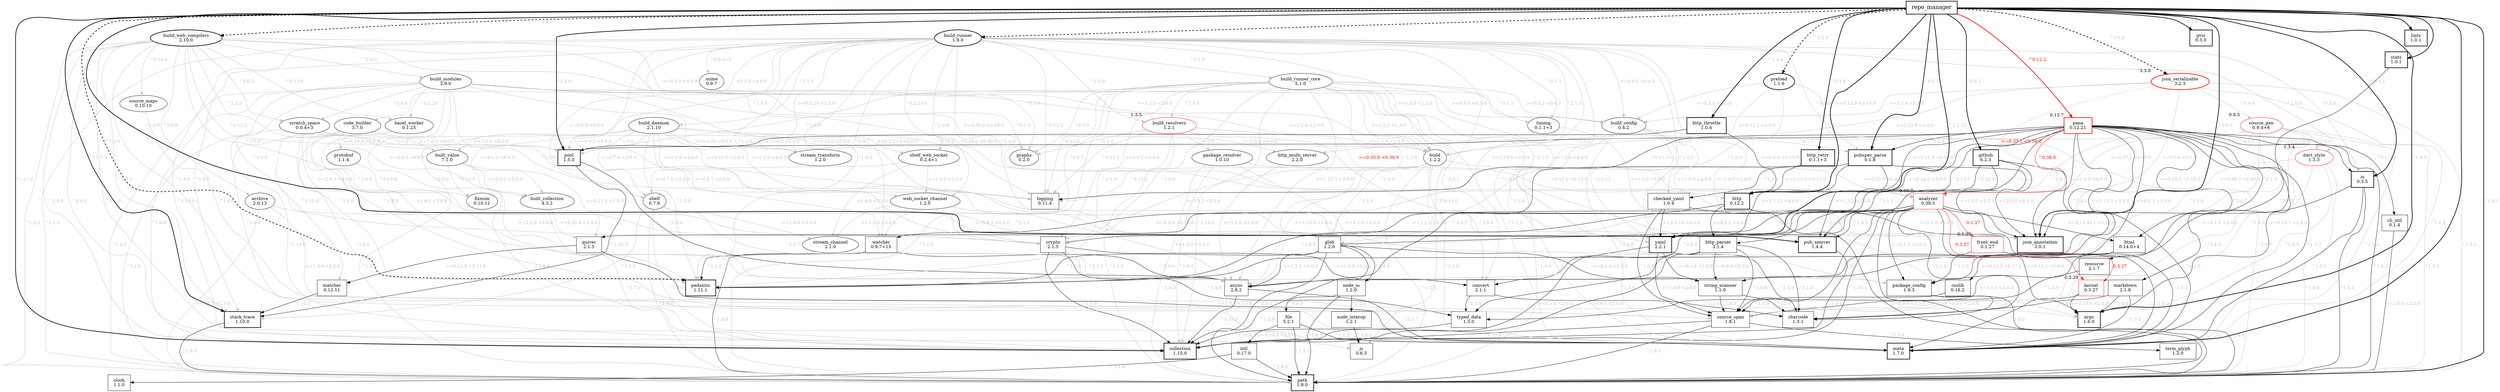 digraph pubviz {
  graph [nodesep="0.2"];
  edge [fontcolor=gray];

  analyzer [label="analyzer
0.38.5", shape=box, margin="0.25,0.15", color=red, xlabel="0.39.7"];
  analyzer -> args [label=">=0.12.1 <2.0.0"];
  analyzer -> charcode [label="^1.1.0"];
  analyzer -> collection [label="^1.10.1"];
  analyzer -> convert [label="^2.0.0"];
  analyzer -> crypto [label=">=1.1.1 <3.0.0"];
  analyzer -> front_end [label="0.1.27", fontcolor=red, color=red];
  analyzer -> glob [label="^1.0.3"];
  analyzer -> html [label=">=0.13.4+1 <0.15.0"];
  analyzer -> kernel [label="0.3.27", fontcolor=red, color=red];
  analyzer -> meta [label="^1.0.2"];
  analyzer -> package_config [label=">=0.1.5 <2.0.0"];
  analyzer -> path [label=">=0.9.0 <2.0.0"];
  analyzer -> pub_semver [label="^1.4.2"];
  analyzer -> source_span [label="^1.2.0"];
  analyzer -> watcher [label=">=0.9.6 <0.10.0"];
  analyzer -> yaml [label="^2.1.2"];

  archive [label="archive
2.0.13"];
  archive -> args [label=">=1.4.0 <2.0.0", color=gray];
  archive -> crypto [label=">=2.0.0 <3.0.0", color=gray];
  archive -> path [label=">=1.5.1 <2.0.0", color=gray];

  args [label="args
1.6.0", shape=box, margin="0.25,0.15", style=bold];

  async [label="async
2.8.2", shape=box, margin="0.25,0.15"];
  async -> collection [label="^1.15.0"];
  async -> meta [label="^1.1.7"];

  bazel_worker [label="bazel_worker
0.1.25"];
  bazel_worker -> async [label=">1.9.0 <3.0.0", color=gray];
  bazel_worker -> pedantic [label="^1.8.0", color=gray];
  bazel_worker -> protobuf [label=">=0.14.4 <2.0.0", color=gray];

  build [label="build
1.2.2"];
  build -> analyzer [label=">=0.35.0 <0.40.0", color=gray];
  build -> async [label=">=1.13.3 <3.0.0", color=gray];
  build -> convert [label="^2.0.0", color=gray];
  build -> crypto [label=">=0.9.2 <3.0.0", color=gray];
  build -> glob [label="^1.1.0", color=gray];
  build -> logging [label="^0.11.2", color=gray];
  build -> meta [label="^1.1.0", color=gray];
  build -> path [label="^1.1.0", color=gray];

  build_config [label="build_config
0.4.2"];
  build_config -> checked_yaml [label="^1.0.0", color=gray];
  build_config -> json_annotation [label=">=1.0.0 <4.0.0", color=gray];
  build_config -> meta [label="^1.1.0", color=gray];
  build_config -> path [label="^1.4.0", color=gray];
  build_config -> pubspec_parse [label="^0.1.5", color=gray];
  build_config -> yaml [label="^2.1.11", color=gray];

  build_daemon [label="build_daemon
2.1.10"];
  build_daemon -> built_collection [label=">=4.1.0 <6.0.0", color=gray];
  build_daemon -> built_value [label=">=7.0.0 <9.0.0", color=gray];
  build_daemon -> http_multi_server [label=">=2.0.0 <4.0.0", color=gray];
  build_daemon -> logging [label=">=0.11.0 <2.0.0", color=gray];
  build_daemon -> path [label="^1.6.2", color=gray];
  build_daemon -> pedantic [label="^1.0.0", color=gray];
  build_daemon -> pool [label="^1.3.6", color=gray];
  build_daemon -> shelf [label=">=0.7.4 <2.0.0", color=gray];
  build_daemon -> shelf_web_socket [label=">=0.2.2+4 <2.0.0", color=gray];
  build_daemon -> stream_transform [label=">=0.0.20 <3.0.0", color=gray];
  build_daemon -> watcher [label=">=0.9.7 <2.0.0", color=gray];
  build_daemon -> web_socket_channel [label=">=1.0.9 <3.0.0", color=gray];

  build_modules [label="build_modules
2.9.0"];
  build_modules -> analyzer [label=">0.35.0 <0.40.0", color=gray];
  build_modules -> async [label="^2.0.0", color=gray];
  build_modules -> bazel_worker [label="^0.1.20", color=gray];
  build_modules -> build [label=">=1.2.0 <2.0.0", color=gray];
  build_modules -> build_config [label=">=0.3.0 <0.5.0", color=gray];
  build_modules -> collection [label="^1.0.0", color=gray];
  build_modules -> crypto [label="^2.0.0", color=gray];
  build_modules -> glob [label="^1.0.0", color=gray];
  build_modules -> graphs [label="^0.2.0", color=gray];
  build_modules -> json_annotation [label=">=1.2.0 <4.0.0", color=gray];
  build_modules -> logging [label="^0.11.2", color=gray];
  build_modules -> meta [label="^1.1.0", color=gray];
  build_modules -> path [label="^1.4.2", color=gray];
  build_modules -> pedantic [label="^1.0.0", color=gray];
  build_modules -> scratch_space [label="^0.0.4", color=gray];

  build_resolvers [label="build_resolvers
1.2.1", color=red, xlabel="1.3.5"];
  build_resolvers -> analyzer [label=">=0.35.0 <0.39.0", color=pink, fontcolor=red];
  build_resolvers -> build [label=">=1.1.0 <1.3.0", color=gray];
  build_resolvers -> crypto [label="^2.0.0", color=gray];
  build_resolvers -> graphs [label="^0.2.0", color=gray];
  build_resolvers -> logging [label="^0.11.2", color=gray];
  build_resolvers -> package_resolver [label="^1.0.0", color=gray];
  build_resolvers -> path [label="^1.1.0", color=gray];
  build_resolvers -> yaml [label="^2.0.0", color=gray];

  build_runner [label="build_runner
1.9.0", style=bold];
  build_runner -> args [label=">=1.4.0 <2.0.0", color=gray];
  build_runner -> async [label=">=1.13.3 <3.0.0", color=gray];
  build_runner -> build [label=">=1.0.0 <1.3.0", color=gray];
  build_runner -> build_config [label=">=0.4.1 <0.4.3", color=gray];
  build_runner -> build_daemon [label="^2.1.0", color=gray];
  build_runner -> build_resolvers [label="^1.0.0", color=gray];
  build_runner -> build_runner_core [label="^5.1.0", color=gray];
  build_runner -> code_builder [label=">2.3.0 <4.0.0", color=gray];
  build_runner -> collection [label="^1.14.0", color=gray];
  build_runner -> crypto [label=">=0.9.2 <3.0.0", color=gray];
  build_runner -> dart_style [label="^1.0.0", color=gray];
  build_runner -> glob [label="^1.1.0", color=gray];
  build_runner -> graphs [label="^0.2.0", color=gray];
  build_runner -> http_multi_server [label="^2.1.0", color=gray];
  build_runner -> io [label="^0.3.0", color=gray];
  build_runner -> js [label="^0.6.1+1", color=gray];
  build_runner -> logging [label="^0.11.2", color=gray];
  build_runner -> meta [label="^1.1.0", color=gray];
  build_runner -> mime [label="^0.9.3+3", color=gray];
  build_runner -> path [label="^1.1.0", color=gray];
  build_runner -> pedantic [label="^1.0.0", color=gray];
  build_runner -> pool [label="^1.0.0", color=gray];
  build_runner -> pub_semver [label="^1.4.0", color=gray];
  build_runner -> pubspec_parse [label="^0.1.0", color=gray];
  build_runner -> shelf [label=">=0.6.5 <0.8.0", color=gray];
  build_runner -> shelf_web_socket [label="^0.2.2+4", color=gray];
  build_runner -> stack_trace [label="^1.9.0", color=gray];
  build_runner -> stream_transform [label=">=0.0.20 <2.0.0", color=gray];
  build_runner -> timing [label="^0.1.1", color=gray];
  build_runner -> watcher [label="^0.9.7", color=gray];
  build_runner -> web_socket_channel [label="^1.0.9", color=gray];
  build_runner -> yaml [label="^2.1.0", color=gray];

  build_runner_core [label="build_runner_core
5.1.0"];
  build_runner_core -> async [label=">=1.13.3 <3.0.0", color=gray];
  build_runner_core -> build [label=">=1.2.0 <1.3.0", color=gray];
  build_runner_core -> build_config [label=">=0.4.2 <0.4.3", color=gray];
  build_runner_core -> build_resolvers [label="^1.0.0", color=gray];
  build_runner_core -> collection [label="^1.14.0", color=gray];
  build_runner_core -> convert [label="^2.0.1", color=gray];
  build_runner_core -> crypto [label=">=0.9.2 <3.0.0", color=gray];
  build_runner_core -> glob [label="^1.1.0", color=gray];
  build_runner_core -> graphs [label="^0.2.0", color=gray];
  build_runner_core -> json_annotation [label=">=1.0.0 <4.0.0", color=gray];
  build_runner_core -> logging [label="^0.11.2", color=gray];
  build_runner_core -> meta [label="^1.1.0", color=gray];
  build_runner_core -> package_config [label="^1.9.0", color=gray];
  build_runner_core -> path [label="^1.1.0", color=gray];
  build_runner_core -> pedantic [label="^1.0.0", color=gray];
  build_runner_core -> pool [label="^1.0.0", color=gray];
  build_runner_core -> timing [label="^0.1.1", color=gray];
  build_runner_core -> watcher [label="^0.9.7", color=gray];
  build_runner_core -> yaml [label="^2.1.0", color=gray];

  build_web_compilers [label="build_web_compilers
2.10.0", style=bold];
  build_web_compilers -> analyzer [label=">=0.30.0 <0.40.0", color=gray];
  build_web_compilers -> archive [label="^2.0.0", color=gray];
  build_web_compilers -> bazel_worker [label="^0.1.18", color=gray];
  build_web_compilers -> build [label=">=1.2.0 <2.0.0", color=gray];
  build_web_compilers -> build_config [label=">=0.3.0 <0.5.0", color=gray];
  build_web_compilers -> build_modules [label="^2.9.0", color=gray];
  build_web_compilers -> collection [label="^1.0.0", color=gray];
  build_web_compilers -> glob [label="^1.1.0", color=gray];
  build_web_compilers -> js [label="^0.6.1", color=gray];
  build_web_compilers -> logging [label="^0.11.2", color=gray];
  build_web_compilers -> meta [label="^1.1.0", color=gray];
  build_web_compilers -> path [label="^1.4.2", color=gray];
  build_web_compilers -> pool [label="^1.3.0", color=gray];
  build_web_compilers -> scratch_space [label="^0.0.2", color=gray];
  build_web_compilers -> source_maps [label="^0.10.4", color=gray];
  build_web_compilers -> source_span [label="^1.4.0", color=gray];
  build_web_compilers -> stack_trace [label="^1.9.2", color=gray];

  built_collection [label="built_collection
4.3.2"];
  built_collection -> collection [label="^1.7.0", color=gray];
  built_collection -> quiver [label=">=0.21.0 <3.0.0", color=gray];

  built_value [label="built_value
7.1.0"];
  built_value -> built_collection [label=">=2.0.0 <5.0.0", color=gray];
  built_value -> collection [label="^1.0.0", color=gray];
  built_value -> fixnum [label="^0.10.0", color=gray];
  built_value -> quiver [label=">=0.21.0 <3.0.0", color=gray];

  charcode [label="charcode
1.3.1", shape=box, margin="0.25,0.15"];

  checked_yaml [label="checked_yaml
1.0.4", shape=box, margin="0.25,0.15"];
  checked_yaml -> json_annotation [label=">=2.2.0 <5.0.0"];
  checked_yaml -> source_span [label="^1.0.0"];
  checked_yaml -> yaml [label=">=2.1.13 <4.0.0"];

  cli_util [label="cli_util
0.1.4", shape=box, margin="0.25,0.15"];
  cli_util -> path [label=">=1.0.0 <2.0.0"];

  clock [label="clock
1.1.0", shape=box, margin="0.25,0.15"];

  code_builder [label="code_builder
3.7.0"];
  code_builder -> built_collection [label=">=3.0.0 <6.0.0", color=gray];
  code_builder -> built_value [label=">=7.0.0 <9.0.0", color=gray];
  code_builder -> collection [label="^1.14.0", color=gray];
  code_builder -> matcher [label="^0.12.0", color=gray];
  code_builder -> meta [label="^1.0.5", color=gray];

  collection [label="collection
1.15.0", shape=box, margin="0.25,0.15", style=bold];

  convert [label="convert
2.1.1", shape=box, margin="0.25,0.15"];
  convert -> charcode [label="^1.1.0"];
  convert -> typed_data [label="^1.1.0"];

  crypto [label="crypto
2.1.5", shape=box, margin="0.25,0.15"];
  crypto -> collection [label="^1.0.0"];
  crypto -> convert [label=">=1.0.0 <3.0.0"];
  crypto -> typed_data [label="^1.0.0"];

  csslib [label="csslib
0.16.2", shape=box, margin="0.25,0.15"];
  csslib -> source_span [label="^1.4.0"];

  dart_style [label="dart_style
1.3.3", color=red, xlabel="1.3.4"];
  dart_style -> analyzer [label=">=0.38.3 <0.40.0", color=gray];
  dart_style -> args [label="^1.0.0", color=gray];
  dart_style -> path [label="^1.0.0", color=gray];
  dart_style -> source_span [label="^1.4.0", color=gray];

  file [label="file
5.2.1", shape=box, margin="0.25,0.15"];
  file -> intl [label=">=0.14.0 <1.0.0"];
  file -> meta [label="^1.1.2"];
  file -> path [label="^1.5.1"];

  fixnum [label="fixnum
0.10.11"];

  front_end [label="front_end
0.1.27", shape=box, margin="0.25,0.15", color=red, xlabel="0.1.29"];
  front_end -> kernel [label="0.3.27", fontcolor=red, color=red];
  front_end -> meta [label="^1.0.2"];
  front_end -> package_config [label="^1.1.0"];

  github [label="github
6.2.3", shape=box, margin="0.25,0.15", style=bold];
  github -> http [label="^0.12.0"];
  github -> http_parser [label="^3.1.1"];
  github -> json_annotation [label=">=2.0.0 <4.0.0"];
  github -> meta [label="^1.1.0"];

  glob [label="glob
1.2.0", shape=box, margin="0.25,0.15"];
  glob -> async [label=">=1.2.0 <3.0.0"];
  glob -> collection [label="^1.1.0"];
  glob -> node_io [label="^1.0.0"];
  glob -> path [label="^1.3.0"];
  glob -> pedantic [label="^1.2.0"];
  glob -> string_scanner [label=">=0.1.0 <2.0.0"];

  graphs [label="graphs
0.2.0"];

  gviz [label="gviz
0.3.0", shape=box, margin="0.25,0.15", style=bold];

  html [label="html
0.14.0+4", shape=box, margin="0.25,0.15"];
  html -> csslib [label=">=0.13.2 <0.17.0"];
  html -> source_span [label=">=1.0.0 <2.0.0"];

  http [label="http
0.12.2", shape=box, margin="0.25,0.15", style=bold];
  http -> http_parser [label=">=0.0.1 <4.0.0"];
  http -> path [label=">=0.9.0 <2.0.0"];
  http -> pedantic [label="^1.0.0"];

  http_multi_server [label="http_multi_server
2.2.0"];
  http_multi_server -> async [label=">=1.2.0 <3.0.0", color=gray];

  http_parser [label="http_parser
3.1.4", shape=box, margin="0.25,0.15"];
  http_parser -> charcode [label="^1.1.0"];
  http_parser -> collection [label=">=0.9.1 <2.0.0"];
  http_parser -> source_span [label="^1.0.0"];
  http_parser -> string_scanner [label=">=0.0.0 <2.0.0"];
  http_parser -> typed_data [label="^1.1.0"];

  http_retry [label="http_retry
0.1.1+3", shape=box, margin="0.25,0.15", style=bold];
  http_retry -> async [label="^2.0.7"];
  http_retry -> http [label=">=0.11.0 <0.13.0"];

  http_throttle [label="http_throttle
1.0.4", shape=box, margin="0.25,0.15", style=bold];
  http_throttle -> http [label=">=0.9.0 <0.13.0"];
  http_throttle -> pool [label=">=1.0.0 <2.0.0"];

  intl [label="intl
0.17.0", shape=box, margin="0.25,0.15"];
  intl -> clock [label="^1.1.0"];
  intl -> path [label="^1.8.0"];

  io [label="io
0.3.5", shape=box, margin="0.25,0.15", style=bold];
  io -> meta [label="^1.0.2"];
  io -> path [label="^1.5.1"];
  io -> string_scanner [label=">=0.1.5 <2.0.0"];

  js [label="js
0.6.3", shape=box, margin="0.25,0.15"];

  json_annotation [label="json_annotation
3.0.1", shape=box, margin="0.25,0.15", style=bold];

  json_serializable [label="json_serializable
3.2.3", style=bold, color=red, xlabel="3.3.0"];
  json_serializable -> analyzer [label=">=0.37.1 <0.39.0", color=pink, fontcolor=red];
  json_serializable -> build [label=">=0.12.6 <2.0.0", color=gray];
  json_serializable -> build_config [label=">=0.2.6 <0.5.0", color=gray];
  json_serializable -> json_annotation [label=">=3.0.0 <3.1.0", color=gray];
  json_serializable -> meta [label="^1.1.0", color=gray];
  json_serializable -> path [label="^1.3.2", color=gray];
  json_serializable -> source_gen [label="^0.9.0", color=gray];

  kernel [label="kernel
0.3.27", shape=box, margin="0.25,0.15", color=red, xlabel="0.3.29"];
  kernel -> args [label=">=0.13.4 <2.0.0"];
  kernel -> meta [label="^1.0.0"];

  lints [label="lints
1.0.1", shape=box, margin="0.25,0.15", style=bold];

  logging [label="logging
0.11.4", shape=box, margin="0.25,0.15"];

  markdown [label="markdown
2.1.8", shape=box, margin="0.25,0.15"];
  markdown -> args [label="^1.0.0"];
  markdown -> charcode [label="^1.1.0"];
  markdown -> meta [label="^1.0.0"];

  matcher [label="matcher
0.12.11", shape=box, margin="0.25,0.15"];
  matcher -> stack_trace [label="^1.10.0"];

  meta [label="meta
1.7.0", shape=box, margin="0.25,0.15", style=bold];

  mime [label="mime
0.9.7"];

  node_interop [label="node_interop
1.2.1", shape=box, margin="0.25,0.15"];
  node_interop -> js [label="^0.6.1"];

  node_io [label="node_io
1.2.0", shape=box, margin="0.25,0.15"];
  node_io -> file [label="^5.0.0"];
  node_io -> node_interop [label="^1.2.1"];
  node_io -> path [label="^1.6.2"];

  package_config [label="package_config
1.9.3", shape=box, margin="0.25,0.15"];
  package_config -> charcode [label="^1.1.0"];
  package_config -> path [label="^1.6.4"];

  package_resolver [label="package_resolver
1.0.10"];
  package_resolver -> collection [label="^1.9.0", color=gray];
  package_resolver -> http [label=">0.11.0 <0.13.0", color=gray];
  package_resolver -> package_config [label=">=0.1.0 <2.0.0", color=gray];
  package_resolver -> path [label="^1.0.0", color=gray];

  pana [label="pana
0.12.21", shape=box, margin="0.25,0.15", style=bold, color=red, xlabel="0.13.7"];
  pana -> analyzer [label="^0.38.0", fontcolor=red, color=red];
  pana -> args [label=">=0.13.7 <2.0.0"];
  pana -> async [label=">=1.13.3 <3.0.0"];
  pana -> cli_util [label="^0.1.3"];
  pana -> html [label=">=0.13.3 <0.15.0"];
  pana -> http [label=">=0.11.3 <0.13.0"];
  pana -> io [label="^0.3.3"];
  pana -> json_annotation [label=">=2.0.0 <4.0.0"];
  pana -> logging [label="^0.11.3+1"];
  pana -> markdown [label="^2.0.2"];
  pana -> meta [label="^1.1.7"];
  pana -> package_config [label=">=0.1.5 <2.0.0"];
  pana -> path [label="^1.6.2"];
  pana -> pedantic [label="^1.4.0"];
  pana -> pool [label="^1.3.6"];
  pana -> pub_semver [label="^1.4.2"];
  pana -> pubspec_parse [label="^0.1.4"];
  pana -> quiver [label=">=0.24.0 <3.0.0"];
  pana -> resource [label="^2.1.5"];
  pana -> yaml [label="^2.1.15"];

  path [label="path
1.8.0", shape=box, margin="0.25,0.15", style=bold];

  pedantic [label="pedantic
1.11.1", shape=box, margin="0.25,0.15", style=bold];

  pool [label="pool
1.5.0", shape=box, margin="0.25,0.15", style=bold];
  pool -> async [label="^2.5.0"];
  pool -> stack_trace [label="^1.10.0"];

  preload [label="preload
1.1.6", style=bold];
  preload -> build [label=">=0.12.1 <2.0.0", color=gray];
  preload -> build_config [label=">=0.3.0 <5.0.0", color=gray];
  preload -> glob [label="^1.0.0", color=gray];
  preload -> path [label="^1.0.0", color=gray];

  protobuf [label="protobuf
1.1.4"];
  protobuf -> fixnum [label="^0.10.9", color=gray];

  pub_semver [label="pub_semver
1.4.4", shape=box, margin="0.25,0.15", style=bold];
  pub_semver -> collection [label="^1.0.0"];

  pubspec_parse [label="pubspec_parse
0.1.8", shape=box, margin="0.25,0.15", style=bold];
  pubspec_parse -> checked_yaml [label="^1.0.0"];
  pubspec_parse -> json_annotation [label=">=1.0.0 <5.0.0"];
  pubspec_parse -> pub_semver [label=">=1.3.2 <3.0.0"];
  pubspec_parse -> yaml [label=">=2.1.12 <4.0.0"];

  quiver [label="quiver
2.1.5", shape=box, margin="0.25,0.15"];
  quiver -> matcher [label=">=0.12.5 <0.13.0"];
  quiver -> meta [label=">=1.0.0 <2.0.0"];

  repo_manager [label=repo_manager, fontsize="18", style=bold, shape=box, margin="0.25,0.15"];
  repo_manager -> args [label="^1.4.3", penwidth="2"];
  repo_manager -> collection [label="^1.11.0", penwidth="2"];
  repo_manager -> github [label="^6.0.2", penwidth="2"];
  repo_manager -> gviz [label="^0.3.0", penwidth="2"];
  repo_manager -> http [label=">=0.12.0 <0.14.0", penwidth="2"];
  repo_manager -> http_retry [label="^0.1.0", penwidth="2"];
  repo_manager -> http_throttle [label="^1.0.4", penwidth="2"];
  repo_manager -> io [label="^0.3.1", penwidth="2"];
  repo_manager -> json_annotation [label="^3.0.0", penwidth="2"];
  repo_manager -> lints [label="^1.0.0", penwidth="2"];
  repo_manager -> meta [penwidth="2"];
  repo_manager -> pana [label="^0.12.2", penwidth="2", fontcolor=red, color=red];
  repo_manager -> path [label="^1.4.1", penwidth="2"];
  repo_manager -> pool [label="^1.4.0", penwidth="2"];
  repo_manager -> pub_semver [label="^1.3.0", penwidth="2"];
  repo_manager -> pubspec_parse [label="^0.1.3", penwidth="2"];
  repo_manager -> stack_trace [label="^1.7.3", penwidth="2"];
  repo_manager -> stats [label="^1.0.0", penwidth="2"];
  repo_manager -> yaml [label="^2.1.12", penwidth="2"];
  repo_manager -> build_runner [label="^1.0.0", penwidth="2", style=dashed];
  repo_manager -> build_web_compilers [label="^2.0.0", penwidth="2", style=dashed];
  repo_manager -> json_serializable [label="^3.0.0", penwidth="2", style=dashed];
  repo_manager -> pedantic [label="^1.2.0", penwidth="2", style=dashed];
  repo_manager -> preload [label="^1.0.0", penwidth="2", style=dashed];

  resource [label="resource
2.1.7", shape=box, margin="0.25,0.15"];
  resource -> typed_data [label="^1.0.0"];

  scratch_space [label="scratch_space
0.0.4+3"];
  scratch_space -> build [label=">=0.10.0 <2.0.0", color=gray];
  scratch_space -> crypto [label=">=2.0.3 <4.0.0", color=gray];
  scratch_space -> path [label="^1.1.0", color=gray];
  scratch_space -> pedantic [label="^1.0.0", color=gray];
  scratch_space -> pool [label="^1.0.0", color=gray];

  shelf [label="shelf
0.7.9"];
  shelf -> async [label="^2.0.7", color=gray];
  shelf -> collection [label="^1.5.0", color=gray];
  shelf -> http_parser [label="^3.1.0", color=gray];
  shelf -> path [label="^1.0.0", color=gray];
  shelf -> stack_trace [label="^1.0.0", color=gray];
  shelf -> stream_channel [label=">=1.0.0 <3.0.0", color=gray];

  shelf_web_socket [label="shelf_web_socket
0.2.4+1"];
  shelf_web_socket -> shelf [label=">=0.7.0 <2.0.0", color=gray];
  shelf_web_socket -> stream_channel [label=">1.4.0 <3.0.0", color=gray];
  shelf_web_socket -> web_socket_channel [label=">=1.0.0 <3.0.0", color=gray];

  source_gen [label="source_gen
0.9.4+6", color=red, xlabel="0.9.5"];
  source_gen -> analyzer [label=">=0.37.1 <0.40.0", color=gray];
  source_gen -> async [label="^2.0.7", color=gray];
  source_gen -> build [label="^1.0.0", color=gray];
  source_gen -> dart_style [label="^1.0.0", color=gray];
  source_gen -> glob [label="^1.1.0", color=gray];
  source_gen -> meta [label="^1.1.0", color=gray];
  source_gen -> path [label="^1.3.2", color=gray];
  source_gen -> pedantic [label="^1.0.0", color=gray];
  source_gen -> source_span [label="^1.4.0", color=gray];

  source_maps [label="source_maps
0.10.10"];
  source_maps -> source_span [label="^1.8.0", color=gray];

  source_span [label="source_span
1.8.1", shape=box, margin="0.25,0.15"];
  source_span -> collection [label="^1.15.0"];
  source_span -> path [label="^1.8.0"];
  source_span -> term_glyph [label="^1.2.0"];

  stack_trace [label="stack_trace
1.10.0", shape=box, margin="0.25,0.15", style=bold];
  stack_trace -> path [label="^1.8.0"];

  stats [label="stats
1.0.1", shape=box, margin="0.25,0.15", style=bold];
  stats -> json_annotation [label=">=3.0.0 <5.0.0"];

  stream_channel [label="stream_channel
2.1.0"];
  stream_channel -> async [label="^2.5.0", color=gray];

  stream_transform [label="stream_transform
1.2.0"];

  string_scanner [label="string_scanner
1.1.0", shape=box, margin="0.25,0.15"];
  string_scanner -> charcode [label="^1.2.0"];
  string_scanner -> source_span [label="^1.8.0"];

  term_glyph [label="term_glyph
1.2.0", shape=box, margin="0.25,0.15"];

  timing [label="timing
0.1.1+3"];
  timing -> json_annotation [label=">=1.0.0 <5.0.0", color=gray];

  typed_data [label="typed_data
1.3.0", shape=box, margin="0.25,0.15"];
  typed_data -> collection [label="^1.15.0"];

  watcher [label="watcher
0.9.7+15", shape=box, margin="0.25,0.15"];
  watcher -> async [label="^2.0.0"];
  watcher -> path [label="^1.0.0"];
  watcher -> pedantic [label="^1.1.0"];

  web_socket_channel [label="web_socket_channel
1.2.0"];
  web_socket_channel -> async [label=">=1.3.0 <3.0.0", color=gray];
  web_socket_channel -> crypto [label=">=0.9.2 <4.0.0", color=gray];
  web_socket_channel -> stream_channel [label=">=1.2.0 <3.0.0", color=gray];

  yaml [label="yaml
2.2.1", shape=box, margin="0.25,0.15", style=bold];
  yaml -> charcode [label="^1.1.0"];
  yaml -> collection [label=">=1.1.0 <2.0.0"];
  yaml -> source_span [label=">=1.0.0 <2.0.0"];
  yaml -> string_scanner [label=">=0.1.4 <2.0.0"];
}
